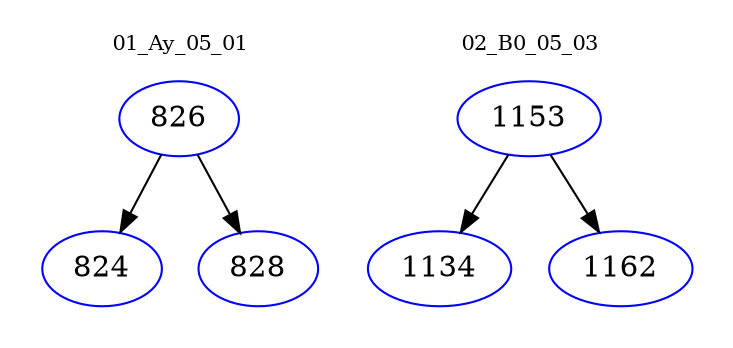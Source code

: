 digraph{
subgraph cluster_0 {
color = white
label = "01_Ay_05_01";
fontsize=10;
T0_826 [label="826", color="blue"]
T0_826 -> T0_824 [color="black"]
T0_824 [label="824", color="blue"]
T0_826 -> T0_828 [color="black"]
T0_828 [label="828", color="blue"]
}
subgraph cluster_1 {
color = white
label = "02_B0_05_03";
fontsize=10;
T1_1153 [label="1153", color="blue"]
T1_1153 -> T1_1134 [color="black"]
T1_1134 [label="1134", color="blue"]
T1_1153 -> T1_1162 [color="black"]
T1_1162 [label="1162", color="blue"]
}
}
